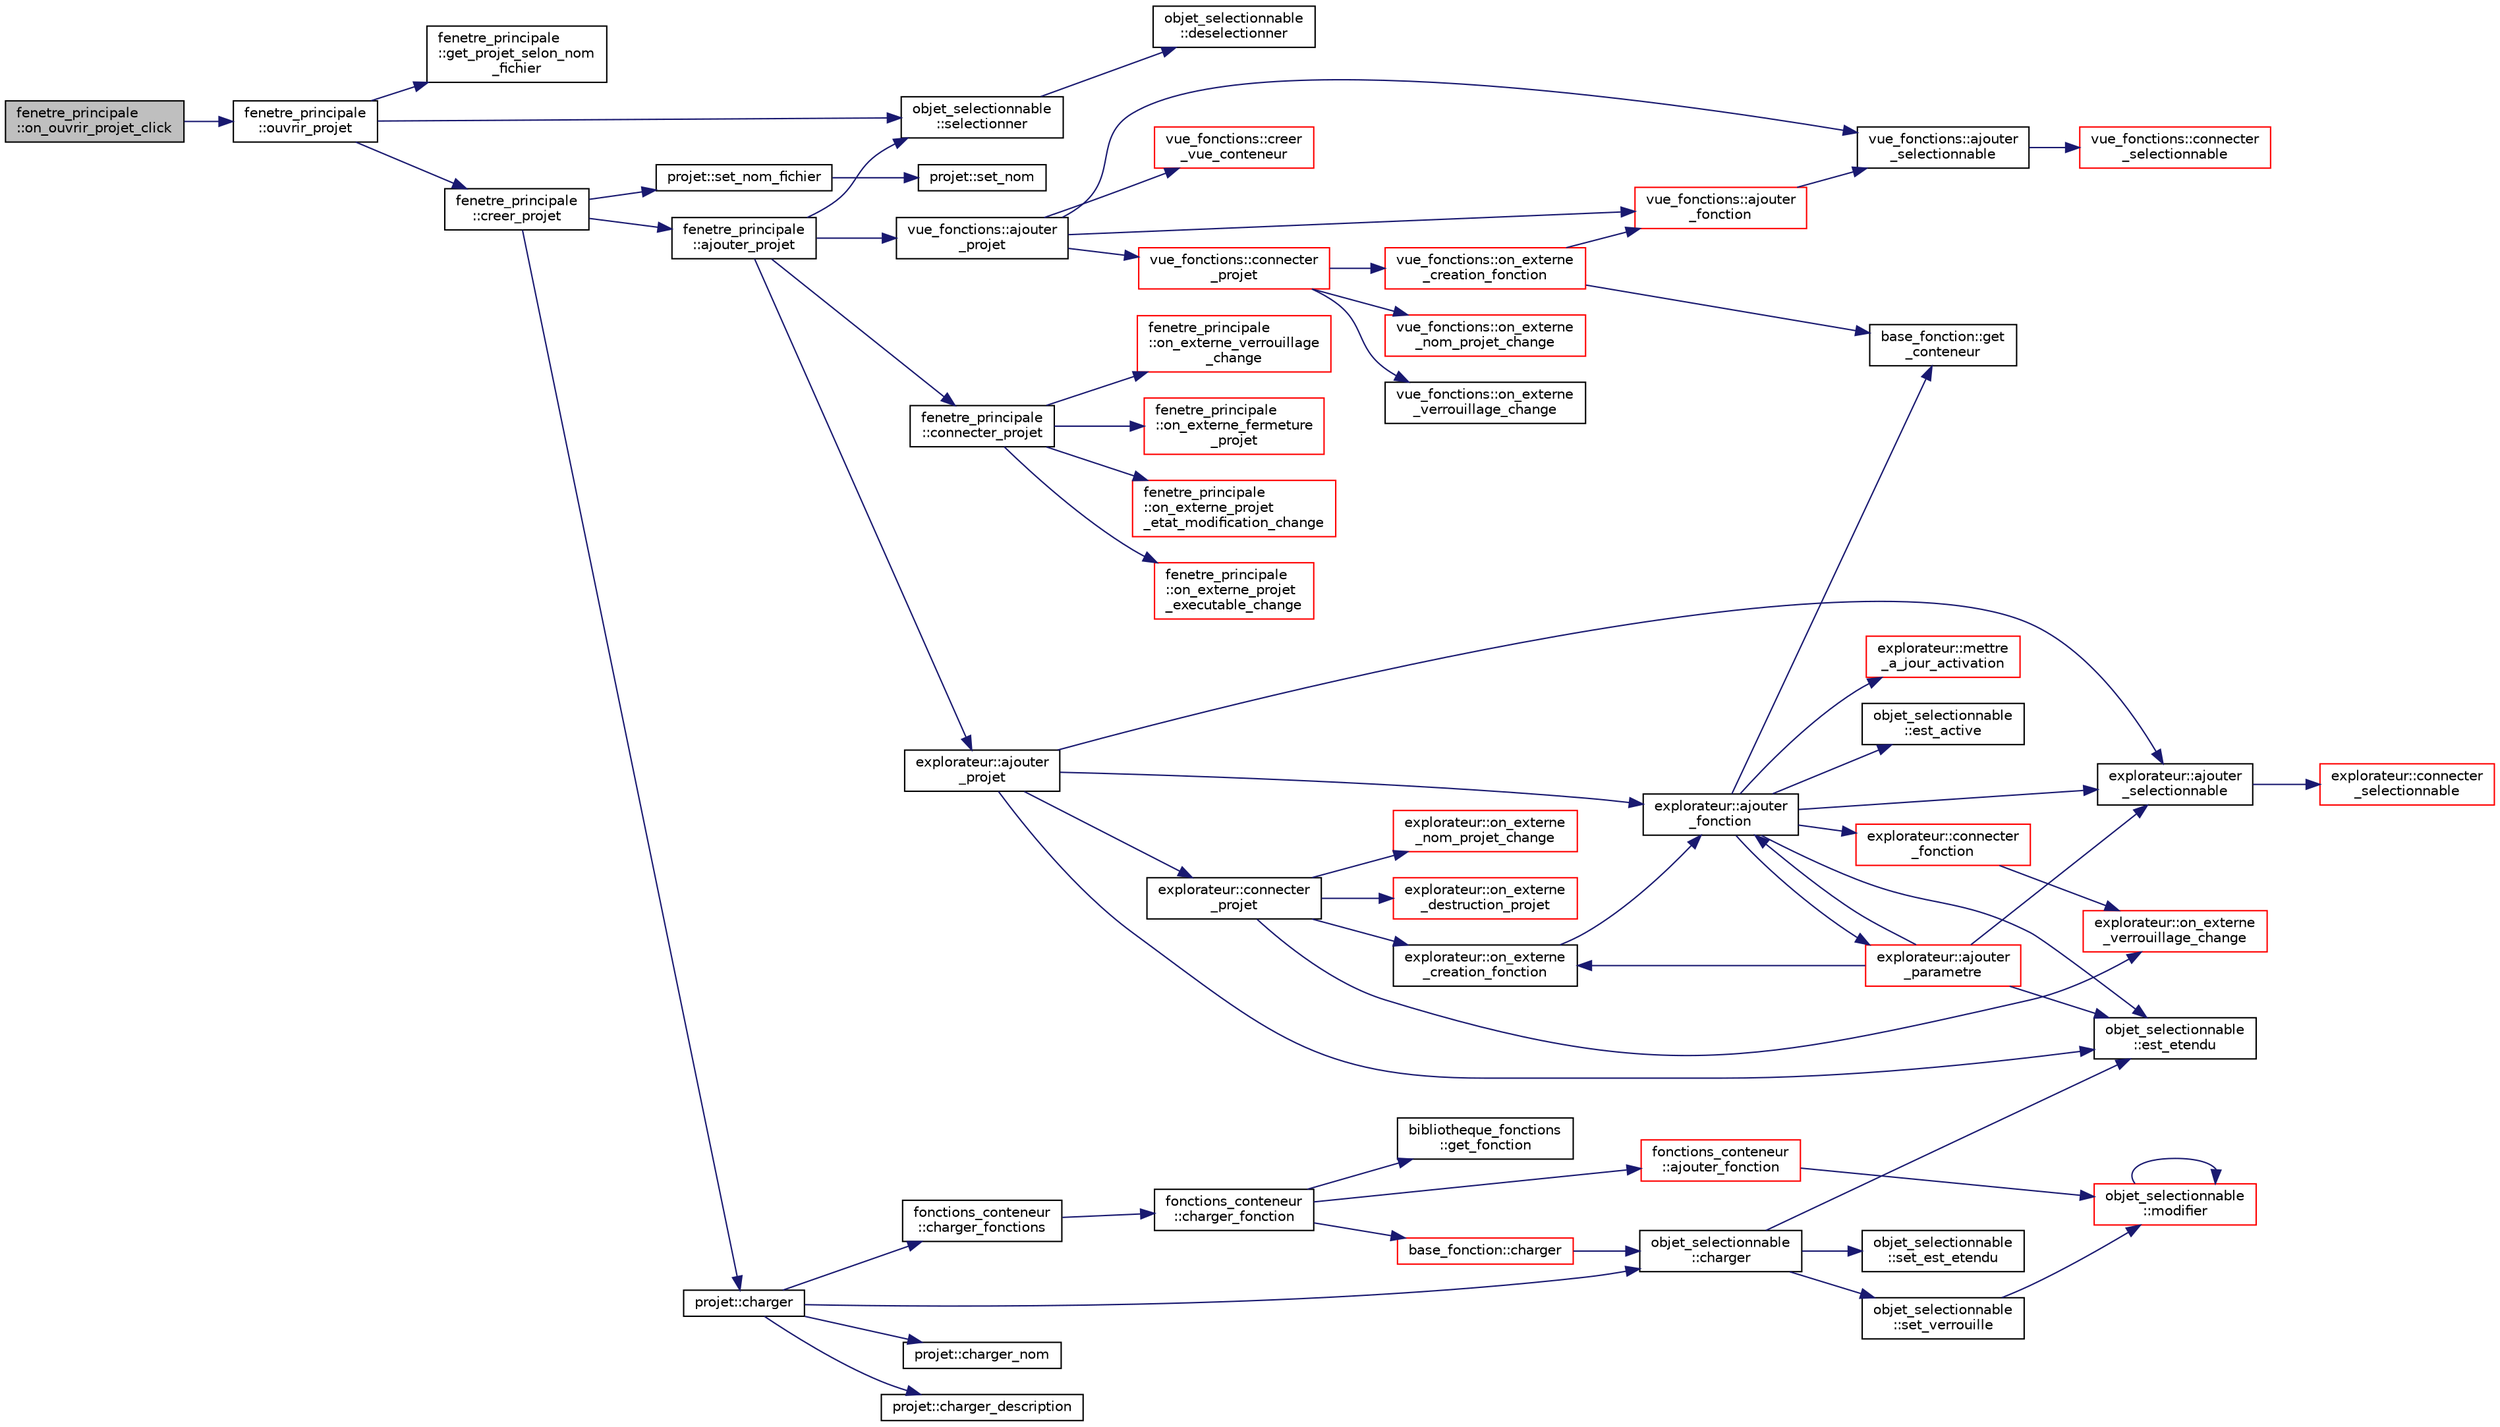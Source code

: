digraph "fenetre_principale::on_ouvrir_projet_click"
{
  edge [fontname="Helvetica",fontsize="10",labelfontname="Helvetica",labelfontsize="10"];
  node [fontname="Helvetica",fontsize="10",shape=record];
  rankdir="LR";
  Node1600 [label="fenetre_principale\l::on_ouvrir_projet_click",height=0.2,width=0.4,color="black", fillcolor="grey75", style="filled", fontcolor="black"];
  Node1600 -> Node1601 [color="midnightblue",fontsize="10",style="solid",fontname="Helvetica"];
  Node1601 [label="fenetre_principale\l::ouvrir_projet",height=0.2,width=0.4,color="black", fillcolor="white", style="filled",URL="$classfenetre__principale.html#a29c30ebdff8babde6262e546b23dbcc6",tooltip="Ouvre un projet. "];
  Node1601 -> Node1602 [color="midnightblue",fontsize="10",style="solid",fontname="Helvetica"];
  Node1602 [label="fenetre_principale\l::get_projet_selon_nom\l_fichier",height=0.2,width=0.4,color="black", fillcolor="white", style="filled",URL="$classfenetre__principale.html#a8ec58b76590249df5755dcdef995d8b3",tooltip="Retourne un projet d&#39;un nom de fichier donné. "];
  Node1601 -> Node1603 [color="midnightblue",fontsize="10",style="solid",fontname="Helvetica"];
  Node1603 [label="objet_selectionnable\l::selectionner",height=0.2,width=0.4,color="black", fillcolor="white", style="filled",URL="$classobjet__selectionnable.html#a645da22be6e3f8747086da238e788fb9"];
  Node1603 -> Node1604 [color="midnightblue",fontsize="10",style="solid",fontname="Helvetica"];
  Node1604 [label="objet_selectionnable\l::deselectionner",height=0.2,width=0.4,color="black", fillcolor="white", style="filled",URL="$classobjet__selectionnable.html#a555085da89b30b07349064bb54a26138"];
  Node1601 -> Node1605 [color="midnightblue",fontsize="10",style="solid",fontname="Helvetica"];
  Node1605 [label="fenetre_principale\l::creer_projet",height=0.2,width=0.4,color="black", fillcolor="white", style="filled",URL="$classfenetre__principale.html#a719b7500e3608be49652e8ddd8d97af0",tooltip="Crée un projet à partir d&#39;une source xml. "];
  Node1605 -> Node1606 [color="midnightblue",fontsize="10",style="solid",fontname="Helvetica"];
  Node1606 [label="projet::charger",height=0.2,width=0.4,color="black", fillcolor="white", style="filled",URL="$classprojet.html#a68c7ce13d982519c05ec13a7bbdff382"];
  Node1606 -> Node1607 [color="midnightblue",fontsize="10",style="solid",fontname="Helvetica"];
  Node1607 [label="projet::charger_nom",height=0.2,width=0.4,color="black", fillcolor="white", style="filled",URL="$classprojet.html#aa86c79657eb857625d912f51eef422c8"];
  Node1606 -> Node1608 [color="midnightblue",fontsize="10",style="solid",fontname="Helvetica"];
  Node1608 [label="projet::charger_description",height=0.2,width=0.4,color="black", fillcolor="white", style="filled",URL="$classprojet.html#a53f140621fa770b3f15366596df41a0e"];
  Node1606 -> Node1609 [color="midnightblue",fontsize="10",style="solid",fontname="Helvetica"];
  Node1609 [label="objet_selectionnable\l::charger",height=0.2,width=0.4,color="black", fillcolor="white", style="filled",URL="$classobjet__selectionnable.html#a8f3ce3c0cf4e85da9115b7517f9e0e2d"];
  Node1609 -> Node1610 [color="midnightblue",fontsize="10",style="solid",fontname="Helvetica"];
  Node1610 [label="objet_selectionnable\l::est_etendu",height=0.2,width=0.4,color="black", fillcolor="white", style="filled",URL="$classobjet__selectionnable.html#af1e714963d861a9895ff590531396707"];
  Node1609 -> Node1611 [color="midnightblue",fontsize="10",style="solid",fontname="Helvetica"];
  Node1611 [label="objet_selectionnable\l::set_est_etendu",height=0.2,width=0.4,color="black", fillcolor="white", style="filled",URL="$classobjet__selectionnable.html#aafef1c588ce9d5f7956c321799986b9b"];
  Node1609 -> Node1612 [color="midnightblue",fontsize="10",style="solid",fontname="Helvetica"];
  Node1612 [label="objet_selectionnable\l::set_verrouille",height=0.2,width=0.4,color="black", fillcolor="white", style="filled",URL="$classobjet__selectionnable.html#a5d39343f43293805a0b60e8520687d87"];
  Node1612 -> Node1613 [color="midnightblue",fontsize="10",style="solid",fontname="Helvetica"];
  Node1613 [label="objet_selectionnable\l::modifier",height=0.2,width=0.4,color="red", fillcolor="white", style="filled",URL="$classobjet__selectionnable.html#a9f76b8e89231a79c3fc840af874bd868"];
  Node1613 -> Node1613 [color="midnightblue",fontsize="10",style="solid",fontname="Helvetica"];
  Node1606 -> Node1615 [color="midnightblue",fontsize="10",style="solid",fontname="Helvetica"];
  Node1615 [label="fonctions_conteneur\l::charger_fonctions",height=0.2,width=0.4,color="black", fillcolor="white", style="filled",URL="$classfonctions__conteneur.html#aeb43e1fd3929d565f33b34db7ce8c583"];
  Node1615 -> Node1616 [color="midnightblue",fontsize="10",style="solid",fontname="Helvetica"];
  Node1616 [label="fonctions_conteneur\l::charger_fonction",height=0.2,width=0.4,color="black", fillcolor="white", style="filled",URL="$classfonctions__conteneur.html#a2e241972228c75c5550287bd0fa6501e"];
  Node1616 -> Node1617 [color="midnightblue",fontsize="10",style="solid",fontname="Helvetica"];
  Node1617 [label="bibliotheque_fonctions\l::get_fonction",height=0.2,width=0.4,color="black", fillcolor="white", style="filled",URL="$classbibliotheque__fonctions.html#a97e2db5603fe4267df7ace47f110b6e0",tooltip="Crée et retourne une fonction pour un type donné. "];
  Node1616 -> Node1618 [color="midnightblue",fontsize="10",style="solid",fontname="Helvetica"];
  Node1618 [label="base_fonction::charger",height=0.2,width=0.4,color="red", fillcolor="white", style="filled",URL="$classbase__fonction.html#a693965131515a05876dd55562cba2757",tooltip="Charge la fonction à partir d&#39;une source xml donnée. "];
  Node1618 -> Node1609 [color="midnightblue",fontsize="10",style="solid",fontname="Helvetica"];
  Node1616 -> Node1637 [color="midnightblue",fontsize="10",style="solid",fontname="Helvetica"];
  Node1637 [label="fonctions_conteneur\l::ajouter_fonction",height=0.2,width=0.4,color="red", fillcolor="white", style="filled",URL="$classfonctions__conteneur.html#a5498a158c4d4f16fc63e54809ce381d5"];
  Node1637 -> Node1613 [color="midnightblue",fontsize="10",style="solid",fontname="Helvetica"];
  Node1605 -> Node1644 [color="midnightblue",fontsize="10",style="solid",fontname="Helvetica"];
  Node1644 [label="projet::set_nom_fichier",height=0.2,width=0.4,color="black", fillcolor="white", style="filled",URL="$classprojet.html#ad8800652d03f73eaad197af702d3d133"];
  Node1644 -> Node1645 [color="midnightblue",fontsize="10",style="solid",fontname="Helvetica"];
  Node1645 [label="projet::set_nom",height=0.2,width=0.4,color="black", fillcolor="white", style="filled",URL="$classprojet.html#a3020254e65eb57b4c36bf7990021ad2b"];
  Node1605 -> Node1646 [color="midnightblue",fontsize="10",style="solid",fontname="Helvetica"];
  Node1646 [label="fenetre_principale\l::ajouter_projet",height=0.2,width=0.4,color="black", fillcolor="white", style="filled",URL="$classfenetre__principale.html#a36f89a276a3e7c84f23e953a1d1ed4c2",tooltip="Ajoute un nouveau projet donné. "];
  Node1646 -> Node1647 [color="midnightblue",fontsize="10",style="solid",fontname="Helvetica"];
  Node1647 [label="explorateur::ajouter\l_projet",height=0.2,width=0.4,color="black", fillcolor="white", style="filled",URL="$classexplorateur.html#a187e3de9d541231a4e42cc18dd164c01",tooltip="Ajoute un projet dans l&#39;explorateur. "];
  Node1647 -> Node1648 [color="midnightblue",fontsize="10",style="solid",fontname="Helvetica"];
  Node1648 [label="explorateur::ajouter\l_selectionnable",height=0.2,width=0.4,color="black", fillcolor="white", style="filled",URL="$classexplorateur.html#a887540b504bdc698ba2b8736fe0e9fdc",tooltip="Ajoute un objet sélectionnable à l&#39;explorateur. "];
  Node1648 -> Node1649 [color="midnightblue",fontsize="10",style="solid",fontname="Helvetica"];
  Node1649 [label="explorateur::connecter\l_selectionnable",height=0.2,width=0.4,color="red", fillcolor="white", style="filled",URL="$classexplorateur.html#ad22d29aa9fc32953c4b2b77c56d189db",tooltip="Ajoute les connects pour un objet donné. "];
  Node1647 -> Node1653 [color="midnightblue",fontsize="10",style="solid",fontname="Helvetica"];
  Node1653 [label="explorateur::connecter\l_projet",height=0.2,width=0.4,color="black", fillcolor="white", style="filled",URL="$classexplorateur.html#a2a297d8a36310f5b657c06e13cff0b06",tooltip="Ajoute les connects pour un projet donné. "];
  Node1653 -> Node1654 [color="midnightblue",fontsize="10",style="solid",fontname="Helvetica"];
  Node1654 [label="explorateur::on_externe\l_creation_fonction",height=0.2,width=0.4,color="black", fillcolor="white", style="filled",URL="$classexplorateur.html#a7f6b58995b31a6b09758e6af0c5988a0",tooltip="Fonction appelée lorsqu&#39;un fonction est créée. "];
  Node1654 -> Node1655 [color="midnightblue",fontsize="10",style="solid",fontname="Helvetica"];
  Node1655 [label="explorateur::ajouter\l_fonction",height=0.2,width=0.4,color="black", fillcolor="white", style="filled",URL="$classexplorateur.html#a9da9de05eb1380d7dc9d0dddd85f2432",tooltip="Ajoute une fonction à l&#39;explorateur. "];
  Node1655 -> Node1656 [color="midnightblue",fontsize="10",style="solid",fontname="Helvetica"];
  Node1656 [label="base_fonction::get\l_conteneur",height=0.2,width=0.4,color="black", fillcolor="white", style="filled",URL="$classbase__fonction.html#a3ae15ad4fd18fed8252fe6d10ca17d23",tooltip="Accesseur sur le conteneur de la fonction. "];
  Node1655 -> Node1648 [color="midnightblue",fontsize="10",style="solid",fontname="Helvetica"];
  Node1655 -> Node1657 [color="midnightblue",fontsize="10",style="solid",fontname="Helvetica"];
  Node1657 [label="explorateur::ajouter\l_parametre",height=0.2,width=0.4,color="red", fillcolor="white", style="filled",URL="$classexplorateur.html#a4f9742e14126da0d20dd6161c005bcd2",tooltip="Ajoute un paramètre à l&#39;explorateur. "];
  Node1657 -> Node1648 [color="midnightblue",fontsize="10",style="solid",fontname="Helvetica"];
  Node1657 -> Node1654 [color="midnightblue",fontsize="10",style="solid",fontname="Helvetica"];
  Node1657 -> Node1655 [color="midnightblue",fontsize="10",style="solid",fontname="Helvetica"];
  Node1657 -> Node1610 [color="midnightblue",fontsize="10",style="solid",fontname="Helvetica"];
  Node1655 -> Node1661 [color="midnightblue",fontsize="10",style="solid",fontname="Helvetica"];
  Node1661 [label="explorateur::mettre\l_a_jour_activation",height=0.2,width=0.4,color="red", fillcolor="white", style="filled",URL="$classexplorateur.html#a1c0d1a2f970f2b4d9560f33f74030f7a",tooltip="Met à jour l&#39;activation d&#39;un noeud. "];
  Node1655 -> Node1665 [color="midnightblue",fontsize="10",style="solid",fontname="Helvetica"];
  Node1665 [label="objet_selectionnable\l::est_active",height=0.2,width=0.4,color="black", fillcolor="white", style="filled",URL="$classobjet__selectionnable.html#a9a0bf43723dd1656224cec9f3c42bba0"];
  Node1655 -> Node1610 [color="midnightblue",fontsize="10",style="solid",fontname="Helvetica"];
  Node1655 -> Node1666 [color="midnightblue",fontsize="10",style="solid",fontname="Helvetica"];
  Node1666 [label="explorateur::connecter\l_fonction",height=0.2,width=0.4,color="red", fillcolor="white", style="filled",URL="$classexplorateur.html#a838a8a6442ebd91a5c242ea02c0fe3e2",tooltip="Ajoute les connects pour un fonction donnée. "];
  Node1666 -> Node1669 [color="midnightblue",fontsize="10",style="solid",fontname="Helvetica"];
  Node1669 [label="explorateur::on_externe\l_verrouillage_change",height=0.2,width=0.4,color="red", fillcolor="white", style="filled",URL="$classexplorateur.html#afce2e984617f7198974bcd4db9c4175a",tooltip="Fonction appelée lorsque le vérouillage d&#39;un objet change. "];
  Node1653 -> Node1669 [color="midnightblue",fontsize="10",style="solid",fontname="Helvetica"];
  Node1653 -> Node1674 [color="midnightblue",fontsize="10",style="solid",fontname="Helvetica"];
  Node1674 [label="explorateur::on_externe\l_nom_projet_change",height=0.2,width=0.4,color="red", fillcolor="white", style="filled",URL="$classexplorateur.html#a9f74457a3d08f73b28f5c4eaaf01acc9",tooltip="Fonction appelée lorsqu&#39;un nom de projet change. "];
  Node1653 -> Node1676 [color="midnightblue",fontsize="10",style="solid",fontname="Helvetica"];
  Node1676 [label="explorateur::on_externe\l_destruction_projet",height=0.2,width=0.4,color="red", fillcolor="white", style="filled",URL="$classexplorateur.html#ad7dd8e9faf432a50a821f76ff8c13e39",tooltip="Fonction appelée lorsqu&#39;un projet est détruit. "];
  Node1647 -> Node1655 [color="midnightblue",fontsize="10",style="solid",fontname="Helvetica"];
  Node1647 -> Node1610 [color="midnightblue",fontsize="10",style="solid",fontname="Helvetica"];
  Node1646 -> Node1679 [color="midnightblue",fontsize="10",style="solid",fontname="Helvetica"];
  Node1679 [label="vue_fonctions::ajouter\l_projet",height=0.2,width=0.4,color="black", fillcolor="white", style="filled",URL="$classvue__fonctions.html#ac4069084e2d6cbc37f12f6c83519b1b0"];
  Node1679 -> Node1680 [color="midnightblue",fontsize="10",style="solid",fontname="Helvetica"];
  Node1680 [label="vue_fonctions::ajouter\l_selectionnable",height=0.2,width=0.4,color="black", fillcolor="white", style="filled",URL="$classvue__fonctions.html#a77d4c5f3bb2ec3a1160c1d05c23b8bb0"];
  Node1680 -> Node1681 [color="midnightblue",fontsize="10",style="solid",fontname="Helvetica"];
  Node1681 [label="vue_fonctions::connecter\l_selectionnable",height=0.2,width=0.4,color="red", fillcolor="white", style="filled",URL="$classvue__fonctions.html#a8b4d92b99c2f8bad26192a3d496cd97a"];
  Node1679 -> Node1693 [color="midnightblue",fontsize="10",style="solid",fontname="Helvetica"];
  Node1693 [label="vue_fonctions::connecter\l_projet",height=0.2,width=0.4,color="red", fillcolor="white", style="filled",URL="$classvue__fonctions.html#a7a1bbb16655ef76c7ed9fe1eadc085fa"];
  Node1693 -> Node1694 [color="midnightblue",fontsize="10",style="solid",fontname="Helvetica"];
  Node1694 [label="vue_fonctions::on_externe\l_creation_fonction",height=0.2,width=0.4,color="red", fillcolor="white", style="filled",URL="$classvue__fonctions.html#a83878c3919ac64ebcd7c04c7c1046888"];
  Node1694 -> Node1695 [color="midnightblue",fontsize="10",style="solid",fontname="Helvetica"];
  Node1695 [label="vue_fonctions::ajouter\l_fonction",height=0.2,width=0.4,color="red", fillcolor="white", style="filled",URL="$classvue__fonctions.html#a5a635af08c44943e09830be4d8f6d041"];
  Node1695 -> Node1680 [color="midnightblue",fontsize="10",style="solid",fontname="Helvetica"];
  Node1694 -> Node1656 [color="midnightblue",fontsize="10",style="solid",fontname="Helvetica"];
  Node1693 -> Node1701 [color="midnightblue",fontsize="10",style="solid",fontname="Helvetica"];
  Node1701 [label="vue_fonctions::on_externe\l_nom_projet_change",height=0.2,width=0.4,color="red", fillcolor="white", style="filled",URL="$classvue__fonctions.html#a952b392ce79225a64e3f5528d745ff30"];
  Node1693 -> Node1702 [color="midnightblue",fontsize="10",style="solid",fontname="Helvetica"];
  Node1702 [label="vue_fonctions::on_externe\l_verrouillage_change",height=0.2,width=0.4,color="black", fillcolor="white", style="filled",URL="$classvue__fonctions.html#ae1040e9a2b73fb1fbc17e1a0e438c036"];
  Node1679 -> Node1695 [color="midnightblue",fontsize="10",style="solid",fontname="Helvetica"];
  Node1679 -> Node1683 [color="midnightblue",fontsize="10",style="solid",fontname="Helvetica"];
  Node1683 [label="vue_fonctions::creer\l_vue_conteneur",height=0.2,width=0.4,color="red", fillcolor="white", style="filled",URL="$classvue__fonctions.html#a43f442e02fedae787e0027e5c766cab4",tooltip="On crée la vue. "];
  Node1646 -> Node1704 [color="midnightblue",fontsize="10",style="solid",fontname="Helvetica"];
  Node1704 [label="fenetre_principale\l::connecter_projet",height=0.2,width=0.4,color="black", fillcolor="white", style="filled",URL="$classfenetre__principale.html#a8a3a74f711670339243baf7c08d7ca05",tooltip="Ajoute les connections pour un projet donné. "];
  Node1704 -> Node1705 [color="midnightblue",fontsize="10",style="solid",fontname="Helvetica"];
  Node1705 [label="fenetre_principale\l::on_externe_projet\l_etat_modification_change",height=0.2,width=0.4,color="red", fillcolor="white", style="filled",URL="$classfenetre__principale.html#aa3031f71451237710b8e71ffc9df4f23",tooltip="Fonction appelée lorsque l&#39;état de modification d&#39;un projet change. "];
  Node1704 -> Node1718 [color="midnightblue",fontsize="10",style="solid",fontname="Helvetica"];
  Node1718 [label="fenetre_principale\l::on_externe_projet\l_executable_change",height=0.2,width=0.4,color="red", fillcolor="white", style="filled",URL="$classfenetre__principale.html#aac51e3e43a291658385b410ad158f24d",tooltip="Fonction appelée lorsque l&#39;état d&#39;exécutabitlité d&#39;un projet change. "];
  Node1704 -> Node1721 [color="midnightblue",fontsize="10",style="solid",fontname="Helvetica"];
  Node1721 [label="fenetre_principale\l::on_externe_verrouillage\l_change",height=0.2,width=0.4,color="red", fillcolor="white", style="filled",URL="$classfenetre__principale.html#a6a720767a355118833f47fdf265f134b",tooltip="Fonction appelée lorsqu&#39;il y a un changement de verrouillage d&#39;un objet. "];
  Node1704 -> Node1722 [color="midnightblue",fontsize="10",style="solid",fontname="Helvetica"];
  Node1722 [label="fenetre_principale\l::on_externe_fermeture\l_projet",height=0.2,width=0.4,color="red", fillcolor="white", style="filled",URL="$classfenetre__principale.html#aed193870fa2381dc3add068169629d7b",tooltip="Fonction appelée lorsqu&#39;il y a une demande externe de fermeture d&#39;un projet. "];
  Node1646 -> Node1603 [color="midnightblue",fontsize="10",style="solid",fontname="Helvetica"];
}

